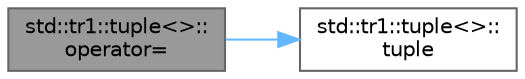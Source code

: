 digraph "std::tr1::tuple&lt;&gt;::operator="
{
 // LATEX_PDF_SIZE
  bgcolor="transparent";
  edge [fontname=Helvetica,fontsize=10,labelfontname=Helvetica,labelfontsize=10];
  node [fontname=Helvetica,fontsize=10,shape=box,height=0.2,width=0.4];
  rankdir="LR";
  Node1 [id="Node000001",label="std::tr1::tuple\<\>::\loperator=",height=0.2,width=0.4,color="gray40", fillcolor="grey60", style="filled", fontcolor="black",tooltip=" "];
  Node1 -> Node2 [id="edge1_Node000001_Node000002",color="steelblue1",style="solid",tooltip=" "];
  Node2 [id="Node000002",label="std::tr1::tuple\<\>::\ltuple",height=0.2,width=0.4,color="grey40", fillcolor="white", style="filled",URL="$classstd_1_1tr1_1_1tuple_3_4.html#adcea1a41d0521157971339d279aad469",tooltip=" "];
}
